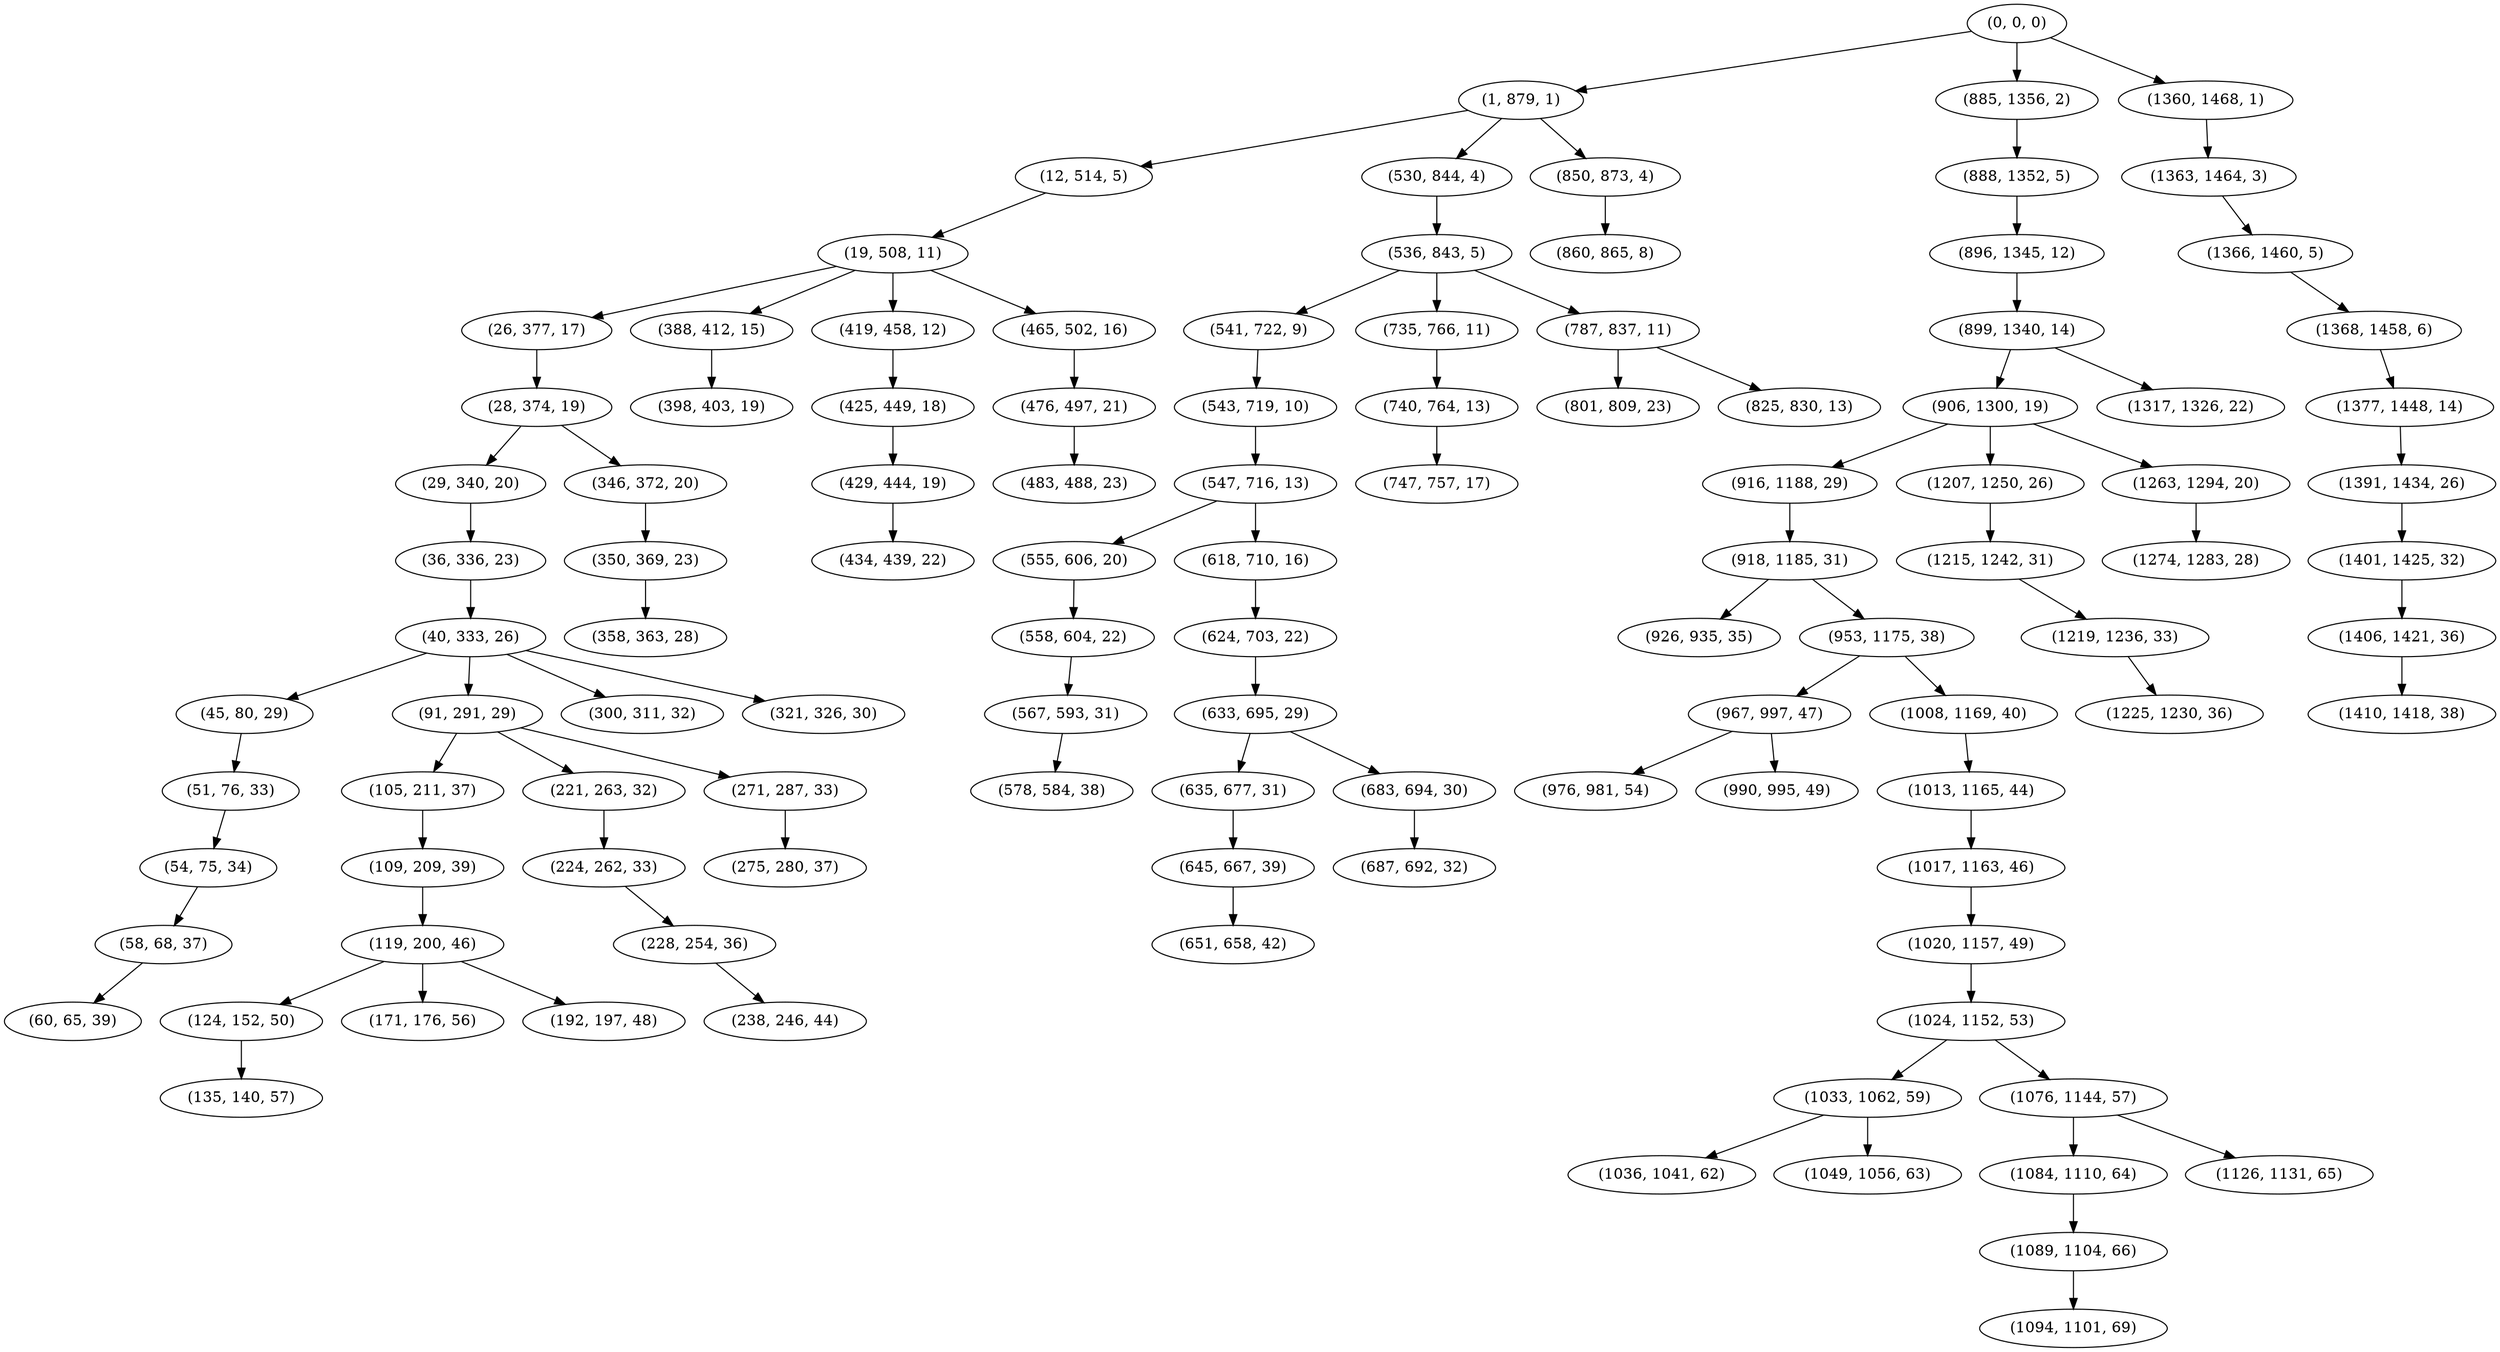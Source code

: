 digraph tree {
    "(0, 0, 0)";
    "(1, 879, 1)";
    "(12, 514, 5)";
    "(19, 508, 11)";
    "(26, 377, 17)";
    "(28, 374, 19)";
    "(29, 340, 20)";
    "(36, 336, 23)";
    "(40, 333, 26)";
    "(45, 80, 29)";
    "(51, 76, 33)";
    "(54, 75, 34)";
    "(58, 68, 37)";
    "(60, 65, 39)";
    "(91, 291, 29)";
    "(105, 211, 37)";
    "(109, 209, 39)";
    "(119, 200, 46)";
    "(124, 152, 50)";
    "(135, 140, 57)";
    "(171, 176, 56)";
    "(192, 197, 48)";
    "(221, 263, 32)";
    "(224, 262, 33)";
    "(228, 254, 36)";
    "(238, 246, 44)";
    "(271, 287, 33)";
    "(275, 280, 37)";
    "(300, 311, 32)";
    "(321, 326, 30)";
    "(346, 372, 20)";
    "(350, 369, 23)";
    "(358, 363, 28)";
    "(388, 412, 15)";
    "(398, 403, 19)";
    "(419, 458, 12)";
    "(425, 449, 18)";
    "(429, 444, 19)";
    "(434, 439, 22)";
    "(465, 502, 16)";
    "(476, 497, 21)";
    "(483, 488, 23)";
    "(530, 844, 4)";
    "(536, 843, 5)";
    "(541, 722, 9)";
    "(543, 719, 10)";
    "(547, 716, 13)";
    "(555, 606, 20)";
    "(558, 604, 22)";
    "(567, 593, 31)";
    "(578, 584, 38)";
    "(618, 710, 16)";
    "(624, 703, 22)";
    "(633, 695, 29)";
    "(635, 677, 31)";
    "(645, 667, 39)";
    "(651, 658, 42)";
    "(683, 694, 30)";
    "(687, 692, 32)";
    "(735, 766, 11)";
    "(740, 764, 13)";
    "(747, 757, 17)";
    "(787, 837, 11)";
    "(801, 809, 23)";
    "(825, 830, 13)";
    "(850, 873, 4)";
    "(860, 865, 8)";
    "(885, 1356, 2)";
    "(888, 1352, 5)";
    "(896, 1345, 12)";
    "(899, 1340, 14)";
    "(906, 1300, 19)";
    "(916, 1188, 29)";
    "(918, 1185, 31)";
    "(926, 935, 35)";
    "(953, 1175, 38)";
    "(967, 997, 47)";
    "(976, 981, 54)";
    "(990, 995, 49)";
    "(1008, 1169, 40)";
    "(1013, 1165, 44)";
    "(1017, 1163, 46)";
    "(1020, 1157, 49)";
    "(1024, 1152, 53)";
    "(1033, 1062, 59)";
    "(1036, 1041, 62)";
    "(1049, 1056, 63)";
    "(1076, 1144, 57)";
    "(1084, 1110, 64)";
    "(1089, 1104, 66)";
    "(1094, 1101, 69)";
    "(1126, 1131, 65)";
    "(1207, 1250, 26)";
    "(1215, 1242, 31)";
    "(1219, 1236, 33)";
    "(1225, 1230, 36)";
    "(1263, 1294, 20)";
    "(1274, 1283, 28)";
    "(1317, 1326, 22)";
    "(1360, 1468, 1)";
    "(1363, 1464, 3)";
    "(1366, 1460, 5)";
    "(1368, 1458, 6)";
    "(1377, 1448, 14)";
    "(1391, 1434, 26)";
    "(1401, 1425, 32)";
    "(1406, 1421, 36)";
    "(1410, 1418, 38)";
    "(0, 0, 0)" -> "(1, 879, 1)";
    "(0, 0, 0)" -> "(885, 1356, 2)";
    "(0, 0, 0)" -> "(1360, 1468, 1)";
    "(1, 879, 1)" -> "(12, 514, 5)";
    "(1, 879, 1)" -> "(530, 844, 4)";
    "(1, 879, 1)" -> "(850, 873, 4)";
    "(12, 514, 5)" -> "(19, 508, 11)";
    "(19, 508, 11)" -> "(26, 377, 17)";
    "(19, 508, 11)" -> "(388, 412, 15)";
    "(19, 508, 11)" -> "(419, 458, 12)";
    "(19, 508, 11)" -> "(465, 502, 16)";
    "(26, 377, 17)" -> "(28, 374, 19)";
    "(28, 374, 19)" -> "(29, 340, 20)";
    "(28, 374, 19)" -> "(346, 372, 20)";
    "(29, 340, 20)" -> "(36, 336, 23)";
    "(36, 336, 23)" -> "(40, 333, 26)";
    "(40, 333, 26)" -> "(45, 80, 29)";
    "(40, 333, 26)" -> "(91, 291, 29)";
    "(40, 333, 26)" -> "(300, 311, 32)";
    "(40, 333, 26)" -> "(321, 326, 30)";
    "(45, 80, 29)" -> "(51, 76, 33)";
    "(51, 76, 33)" -> "(54, 75, 34)";
    "(54, 75, 34)" -> "(58, 68, 37)";
    "(58, 68, 37)" -> "(60, 65, 39)";
    "(91, 291, 29)" -> "(105, 211, 37)";
    "(91, 291, 29)" -> "(221, 263, 32)";
    "(91, 291, 29)" -> "(271, 287, 33)";
    "(105, 211, 37)" -> "(109, 209, 39)";
    "(109, 209, 39)" -> "(119, 200, 46)";
    "(119, 200, 46)" -> "(124, 152, 50)";
    "(119, 200, 46)" -> "(171, 176, 56)";
    "(119, 200, 46)" -> "(192, 197, 48)";
    "(124, 152, 50)" -> "(135, 140, 57)";
    "(221, 263, 32)" -> "(224, 262, 33)";
    "(224, 262, 33)" -> "(228, 254, 36)";
    "(228, 254, 36)" -> "(238, 246, 44)";
    "(271, 287, 33)" -> "(275, 280, 37)";
    "(346, 372, 20)" -> "(350, 369, 23)";
    "(350, 369, 23)" -> "(358, 363, 28)";
    "(388, 412, 15)" -> "(398, 403, 19)";
    "(419, 458, 12)" -> "(425, 449, 18)";
    "(425, 449, 18)" -> "(429, 444, 19)";
    "(429, 444, 19)" -> "(434, 439, 22)";
    "(465, 502, 16)" -> "(476, 497, 21)";
    "(476, 497, 21)" -> "(483, 488, 23)";
    "(530, 844, 4)" -> "(536, 843, 5)";
    "(536, 843, 5)" -> "(541, 722, 9)";
    "(536, 843, 5)" -> "(735, 766, 11)";
    "(536, 843, 5)" -> "(787, 837, 11)";
    "(541, 722, 9)" -> "(543, 719, 10)";
    "(543, 719, 10)" -> "(547, 716, 13)";
    "(547, 716, 13)" -> "(555, 606, 20)";
    "(547, 716, 13)" -> "(618, 710, 16)";
    "(555, 606, 20)" -> "(558, 604, 22)";
    "(558, 604, 22)" -> "(567, 593, 31)";
    "(567, 593, 31)" -> "(578, 584, 38)";
    "(618, 710, 16)" -> "(624, 703, 22)";
    "(624, 703, 22)" -> "(633, 695, 29)";
    "(633, 695, 29)" -> "(635, 677, 31)";
    "(633, 695, 29)" -> "(683, 694, 30)";
    "(635, 677, 31)" -> "(645, 667, 39)";
    "(645, 667, 39)" -> "(651, 658, 42)";
    "(683, 694, 30)" -> "(687, 692, 32)";
    "(735, 766, 11)" -> "(740, 764, 13)";
    "(740, 764, 13)" -> "(747, 757, 17)";
    "(787, 837, 11)" -> "(801, 809, 23)";
    "(787, 837, 11)" -> "(825, 830, 13)";
    "(850, 873, 4)" -> "(860, 865, 8)";
    "(885, 1356, 2)" -> "(888, 1352, 5)";
    "(888, 1352, 5)" -> "(896, 1345, 12)";
    "(896, 1345, 12)" -> "(899, 1340, 14)";
    "(899, 1340, 14)" -> "(906, 1300, 19)";
    "(899, 1340, 14)" -> "(1317, 1326, 22)";
    "(906, 1300, 19)" -> "(916, 1188, 29)";
    "(906, 1300, 19)" -> "(1207, 1250, 26)";
    "(906, 1300, 19)" -> "(1263, 1294, 20)";
    "(916, 1188, 29)" -> "(918, 1185, 31)";
    "(918, 1185, 31)" -> "(926, 935, 35)";
    "(918, 1185, 31)" -> "(953, 1175, 38)";
    "(953, 1175, 38)" -> "(967, 997, 47)";
    "(953, 1175, 38)" -> "(1008, 1169, 40)";
    "(967, 997, 47)" -> "(976, 981, 54)";
    "(967, 997, 47)" -> "(990, 995, 49)";
    "(1008, 1169, 40)" -> "(1013, 1165, 44)";
    "(1013, 1165, 44)" -> "(1017, 1163, 46)";
    "(1017, 1163, 46)" -> "(1020, 1157, 49)";
    "(1020, 1157, 49)" -> "(1024, 1152, 53)";
    "(1024, 1152, 53)" -> "(1033, 1062, 59)";
    "(1024, 1152, 53)" -> "(1076, 1144, 57)";
    "(1033, 1062, 59)" -> "(1036, 1041, 62)";
    "(1033, 1062, 59)" -> "(1049, 1056, 63)";
    "(1076, 1144, 57)" -> "(1084, 1110, 64)";
    "(1076, 1144, 57)" -> "(1126, 1131, 65)";
    "(1084, 1110, 64)" -> "(1089, 1104, 66)";
    "(1089, 1104, 66)" -> "(1094, 1101, 69)";
    "(1207, 1250, 26)" -> "(1215, 1242, 31)";
    "(1215, 1242, 31)" -> "(1219, 1236, 33)";
    "(1219, 1236, 33)" -> "(1225, 1230, 36)";
    "(1263, 1294, 20)" -> "(1274, 1283, 28)";
    "(1360, 1468, 1)" -> "(1363, 1464, 3)";
    "(1363, 1464, 3)" -> "(1366, 1460, 5)";
    "(1366, 1460, 5)" -> "(1368, 1458, 6)";
    "(1368, 1458, 6)" -> "(1377, 1448, 14)";
    "(1377, 1448, 14)" -> "(1391, 1434, 26)";
    "(1391, 1434, 26)" -> "(1401, 1425, 32)";
    "(1401, 1425, 32)" -> "(1406, 1421, 36)";
    "(1406, 1421, 36)" -> "(1410, 1418, 38)";
}
